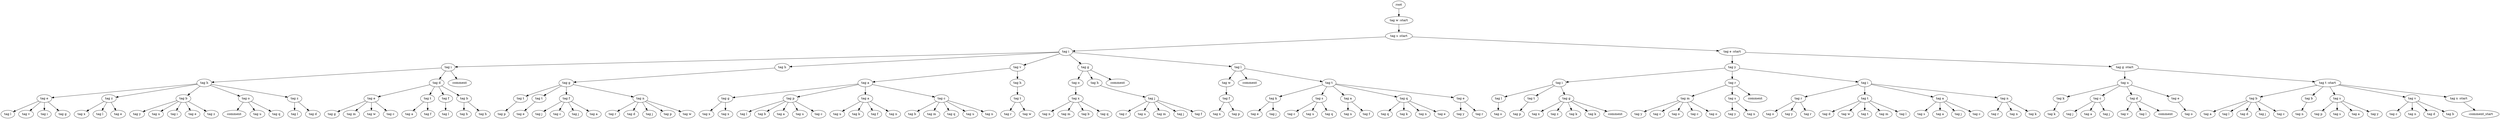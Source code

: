digraph Tree{
0[label="root"];
0->00
00[label="tag w :start"];
00->000
000[label="tag s :start"];
000->0000
0000[label="tag i"];
0000->00000
00000[label="tag i"];
00000->000000
000000[label="tag h"];
000000->0000000
0000000[label="tag e"];
0000000->00000000
00000000[label="tag l"];
0000000->00000001
00000001[label="tag v"];
0000000->00000002
00000002[label="tag i"];
0000000->00000003
00000003[label="tag g"];
000000->0000001
0000001[label="tag z"];
0000001->00000010
00000010[label="tag x"];
0000001->00000011
00000011[label="tag l"];
0000001->00000012
00000012[label="tag e"];
000000->0000002
0000002[label="tag b"];
0000002->00000020
00000020[label="tag y"];
0000002->00000021
00000021[label="tag u"];
0000002->00000022
00000022[label="tag i"];
0000002->00000023
00000023[label="tag e"];
0000002->00000024
00000024[label="tag z"];
000000->0000003
0000003[label="tag o"];
0000003->00000030
00000030[label="comment"];
0000003->00000031
00000031[label="tag u"];
0000003->00000032
00000032[label="tag q"];
000000->0000004
0000004[label="tag z"];
0000004->00000040
00000040[label="tag l"];
0000004->00000041
00000041[label="tag d"];
00000->000001
000001[label="tag d"];
000001->0000010
0000010[label="tag e"];
0000010->00000100
00000100[label="tag g"];
0000010->00000101
00000101[label="tag m"];
0000010->00000102
00000102[label="tag w"];
0000010->00000103
00000103[label="tag c"];
000001->0000011
0000011[label="tag t"];
0000011->00000110
00000110[label="tag a"];
0000011->00000111
00000111[label="tag f"];
000001->0000012
0000012[label="tag f"];
0000012->00000120
00000120[label="tag l"];
000001->0000013
0000013[label="tag b"];
0000013->00000130
00000130[label="tag h"];
0000013->00000131
00000131[label="tag h"];
00000->000002
000002[label="comment"];
0000->00001
00001[label="tag h"];
00001->000010
000010[label="tag g"];
000010->0000100
0000100[label="tag t"];
0000100->00001000
00001000[label="tag p"];
000010->0000101
0000101[label="tag t"];
0000101->00001010
00001010[label="tag e"];
000010->0000102
0000102[label="tag f"];
0000102->00001020
00001020[label="tag j"];
0000102->00001021
00001021[label="tag c"];
0000102->00001022
00001022[label="tag j"];
0000102->00001023
00001023[label="tag a"];
000010->0000103
0000103[label="tag n"];
0000103->00001030
00001030[label="tag r"];
0000103->00001031
00001031[label="tag d"];
0000103->00001032
00001032[label="tag j"];
0000103->00001033
00001033[label="tag p"];
0000103->00001034
00001034[label="tag w"];
0000->00002
00002[label="tag v"];
00002->000020
000020[label="tag a"];
000020->0000200
0000200[label="tag g"];
0000200->00002000
00002000[label="tag x"];
0000200->00002001
00002001[label="tag x"];
000020->0000201
0000201[label="tag p"];
0000201->00002010
00002010[label="tag l"];
0000201->00002011
00002011[label="tag b"];
0000201->00002012
00002012[label="tag a"];
0000201->00002013
00002013[label="tag u"];
0000201->00002014
00002014[label="tag c"];
000020->0000202
0000202[label="tag a"];
0000202->00002020
00002020[label="tag u"];
0000202->00002021
00002021[label="tag k"];
0000202->00002022
00002022[label="tag f"];
0000202->00002023
00002023[label="tag n"];
000020->0000203
0000203[label="tag c"];
0000203->00002030
00002030[label="tag b"];
0000203->00002031
00002031[label="tag m"];
0000203->00002032
00002032[label="tag q"];
0000203->00002033
00002033[label="tag u"];
0000203->00002034
00002034[label="tag n"];
00002->000021
000021[label="tag h"];
000021->0000210
0000210[label="tag t"];
0000210->00002100
00002100[label="tag r"];
0000210->00002101
00002101[label="tag w"];
0000->00003
00003[label="tag g"];
00003->000030
000030[label="tag o"];
000030->0000300
0000300[label="tag x"];
0000300->00003000
00003000[label="tag n"];
0000300->00003001
00003001[label="tag m"];
0000300->00003002
00003002[label="tag b"];
0000300->00003003
00003003[label="tag q"];
00003->000031
000031[label="tag h"];
000031->0000310
0000310[label="tag j"];
0000310->00003100
00003100[label="tag r"];
0000310->00003101
00003101[label="tag u"];
0000310->00003102
00003102[label="tag m"];
0000310->00003103
00003103[label="tag j"];
0000310->00003104
00003104[label="tag f"];
00003->000032
000032[label="comment"];
0000->00004
00004[label="tag l"];
00004->000040
000040[label="tag w"];
000040->0000400
0000400[label="tag f"];
0000400->00004000
00004000[label="tag x"];
0000400->00004001
00004001[label="tag p"];
00004->000041
000041[label="comment"];
00004->000042
000042[label="tag t"];
000042->0000420
0000420[label="tag k"];
0000420->00004200
00004200[label="tag e"];
0000420->00004201
00004201[label="tag j"];
000042->0000421
0000421[label="tag s"];
0000421->00004210
00004210[label="tag c"];
0000421->00004211
00004211[label="tag u"];
0000421->00004212
00004212[label="tag q"];
000042->0000422
0000422[label="tag a"];
0000422->00004220
00004220[label="tag n"];
0000422->00004221
00004221[label="tag f"];
000042->0000423
0000423[label="tag q"];
0000423->00004230
00004230[label="tag q"];
0000423->00004231
00004231[label="tag k"];
0000423->00004232
00004232[label="tag n"];
0000423->00004233
00004233[label="tag e"];
000042->0000424
0000424[label="tag e"];
0000424->00004240
00004240[label="tag y"];
0000424->00004241
00004241[label="tag r"];
000->0001
0001[label="tag e :start"];
0001->00010
00010[label="tag y"];
00010->000100
000100[label="tag i"];
000100->0001000
0001000[label="tag l"];
0001000->00010000
00010000[label="tag o"];
000100->0001001
0001001[label="tag t"];
0001001->00010010
00010010[label="tag p"];
000100->0001002
0001002[label="tag g"];
0001002->00010020
00010020[label="tag x"];
0001002->00010021
00010021[label="tag z"];
0001002->00010022
00010022[label="tag k"];
0001002->00010023
00010023[label="tag k"];
0001002->00010024
00010024[label="comment"];
00010->000101
000101[label="tag r"];
000101->0001010
0001010[label="tag m"];
0001010->00010100
00010100[label="tag y"];
0001010->00010101
00010101[label="tag c"];
0001010->00010102
00010102[label="tag o"];
0001010->00010103
00010103[label="tag c"];
0001010->00010104
00010104[label="tag o"];
000101->0001011
0001011[label="tag s"];
0001011->00010110
00010110[label="tag y"];
0001011->00010111
00010111[label="tag n"];
000101->0001012
0001012[label="comment"];
00010->000102
000102[label="tag i"];
000102->0001020
0001020[label="tag r"];
0001020->00010200
00010200[label="tag o"];
0001020->00010201
00010201[label="tag y"];
0001020->00010202
00010202[label="tag r"];
000102->0001021
0001021[label="tag t"];
0001021->00010210
00010210[label="tag d"];
0001021->00010211
00010211[label="tag w"];
0001021->00010212
00010212[label="tag t"];
0001021->00010213
00010213[label="tag m"];
0001021->00010214
00010214[label="tag l"];
000102->0001022
0001022[label="tag a"];
0001022->00010220
00010220[label="tag s"];
0001022->00010221
00010221[label="tag a"];
0001022->00010222
00010222[label="tag j"];
0001022->00010223
00010223[label="tag c"];
000102->0001023
0001023[label="tag n"];
0001023->00010230
00010230[label="tag r"];
0001023->00010231
00010231[label="tag n"];
0001023->00010232
00010232[label="tag k"];
0001->00011
00011[label="tag g :start"];
00011->000110
000110[label="tag u"];
000110->0001100
0001100[label="tag k"];
0001100->00011000
00011000[label="tag k"];
000110->0001101
0001101[label="tag c"];
0001101->00011010
00011010[label="tag j"];
0001101->00011011
00011011[label="tag a"];
0001101->00011012
00011012[label="tag j"];
000110->0001102
0001102[label="tag d"];
0001102->00011020
00011020[label="tag v"];
0001102->00011021
00011021[label="tag l"];
0001102->00011022
00011022[label="comment"];
000110->0001103
0001103[label="tag e"];
0001103->00011030
00011030[label="tag o"];
00011->000111
000111[label="tag t :start"];
000111->0001110
0001110[label="tag b"];
0001110->00011100
00011100[label="tag a"];
0001110->00011101
00011101[label="tag l"];
0001110->00011102
00011102[label="tag d"];
0001110->00011103
00011103[label="tag j"];
0001110->00011104
00011104[label="tag c"];
000111->0001111
0001111[label="tag b"];
0001111->00011110
00011110[label="tag n"];
000111->0001112
0001112[label="tag s"];
0001112->00011120
00011120[label="tag p"];
0001112->00011121
00011121[label="tag s"];
0001112->00011122
00011122[label="tag a"];
0001112->00011123
00011123[label="tag y"];
000111->0001113
0001113[label="tag v"];
0001113->00011130
00011130[label="tag c"];
0001113->00011131
00011131[label="tag n"];
0001113->00011132
00011132[label="tag d"];
0001113->00011133
00011133[label="tag b"];
000111->0001114
0001114[label="tag x :start"];
0001114->00011140
00011140[label=" :comment_start"];
}
